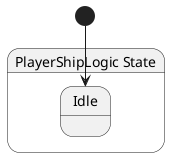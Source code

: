 @startuml PlayerShipLogic
state "PlayerShipLogic State" as ADHDGame_Features_PlayerShip_PlayerShipLogic_State {
  state "Idle" as ADHDGame_Features_PlayerShip_PlayerShipLogic_State_Idle
}
[*] --> ADHDGame_Features_PlayerShip_PlayerShipLogic_State_Idle
@enduml